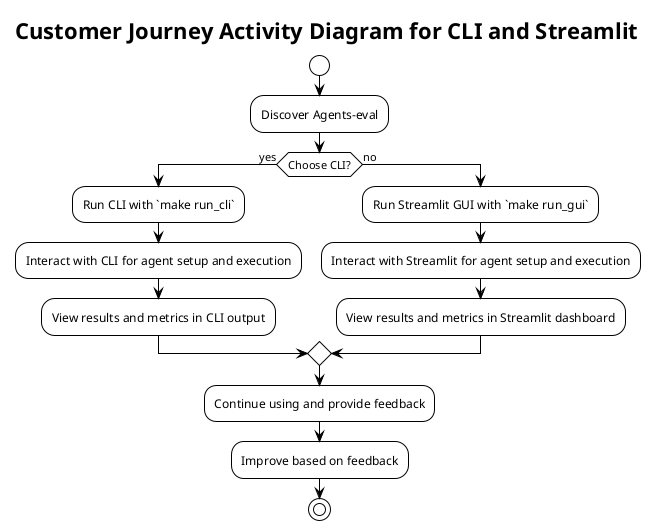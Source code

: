 @startuml
!theme plain

title Customer Journey Activity Diagram for CLI and Streamlit

start
:Discover Agents-eval;
if (Choose CLI?) then (yes)
  :Run CLI with `make run_cli`;
  :Interact with CLI for agent setup and execution;
  :View results and metrics in CLI output;
else (no)
  :Run Streamlit GUI with `make run_gui`;
  :Interact with Streamlit for agent setup and execution;
  :View results and metrics in Streamlit dashboard;
endif
:Continue using and provide feedback;
:Improve based on feedback;

stop
@enduml